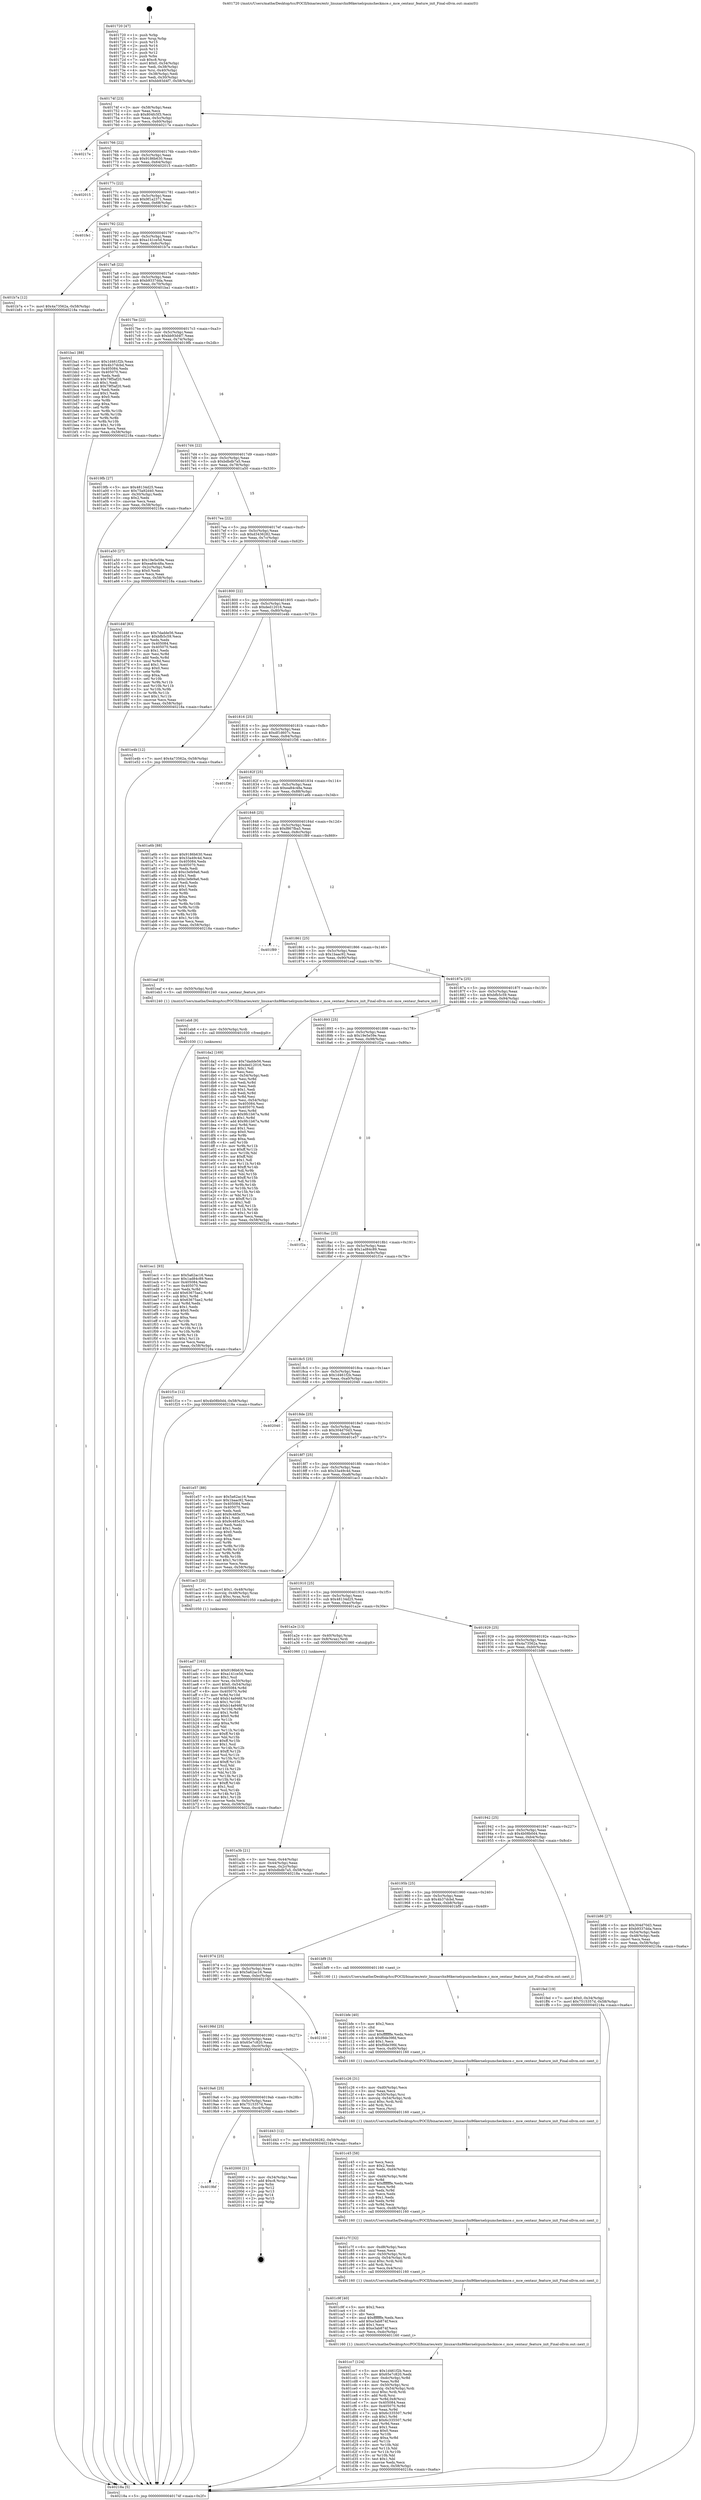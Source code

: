 digraph "0x401720" {
  label = "0x401720 (/mnt/c/Users/mathe/Desktop/tcc/POCII/binaries/extr_linuxarchx86kernelcpumcheckmce.c_mce_centaur_feature_init_Final-ollvm.out::main(0))"
  labelloc = "t"
  node[shape=record]

  Entry [label="",width=0.3,height=0.3,shape=circle,fillcolor=black,style=filled]
  "0x40174f" [label="{
     0x40174f [23]\l
     | [instrs]\l
     &nbsp;&nbsp;0x40174f \<+3\>: mov -0x58(%rbp),%eax\l
     &nbsp;&nbsp;0x401752 \<+2\>: mov %eax,%ecx\l
     &nbsp;&nbsp;0x401754 \<+6\>: sub $0x804fc5f3,%ecx\l
     &nbsp;&nbsp;0x40175a \<+3\>: mov %eax,-0x5c(%rbp)\l
     &nbsp;&nbsp;0x40175d \<+3\>: mov %ecx,-0x60(%rbp)\l
     &nbsp;&nbsp;0x401760 \<+6\>: je 000000000040217e \<main+0xa5e\>\l
  }"]
  "0x40217e" [label="{
     0x40217e\l
  }", style=dashed]
  "0x401766" [label="{
     0x401766 [22]\l
     | [instrs]\l
     &nbsp;&nbsp;0x401766 \<+5\>: jmp 000000000040176b \<main+0x4b\>\l
     &nbsp;&nbsp;0x40176b \<+3\>: mov -0x5c(%rbp),%eax\l
     &nbsp;&nbsp;0x40176e \<+5\>: sub $0x9186b630,%eax\l
     &nbsp;&nbsp;0x401773 \<+3\>: mov %eax,-0x64(%rbp)\l
     &nbsp;&nbsp;0x401776 \<+6\>: je 0000000000402015 \<main+0x8f5\>\l
  }"]
  Exit [label="",width=0.3,height=0.3,shape=circle,fillcolor=black,style=filled,peripheries=2]
  "0x402015" [label="{
     0x402015\l
  }", style=dashed]
  "0x40177c" [label="{
     0x40177c [22]\l
     | [instrs]\l
     &nbsp;&nbsp;0x40177c \<+5\>: jmp 0000000000401781 \<main+0x61\>\l
     &nbsp;&nbsp;0x401781 \<+3\>: mov -0x5c(%rbp),%eax\l
     &nbsp;&nbsp;0x401784 \<+5\>: sub $0x9f1a2371,%eax\l
     &nbsp;&nbsp;0x401789 \<+3\>: mov %eax,-0x68(%rbp)\l
     &nbsp;&nbsp;0x40178c \<+6\>: je 0000000000401fe1 \<main+0x8c1\>\l
  }"]
  "0x4019bf" [label="{
     0x4019bf\l
  }", style=dashed]
  "0x401fe1" [label="{
     0x401fe1\l
  }", style=dashed]
  "0x401792" [label="{
     0x401792 [22]\l
     | [instrs]\l
     &nbsp;&nbsp;0x401792 \<+5\>: jmp 0000000000401797 \<main+0x77\>\l
     &nbsp;&nbsp;0x401797 \<+3\>: mov -0x5c(%rbp),%eax\l
     &nbsp;&nbsp;0x40179a \<+5\>: sub $0xa141ce5d,%eax\l
     &nbsp;&nbsp;0x40179f \<+3\>: mov %eax,-0x6c(%rbp)\l
     &nbsp;&nbsp;0x4017a2 \<+6\>: je 0000000000401b7a \<main+0x45a\>\l
  }"]
  "0x402000" [label="{
     0x402000 [21]\l
     | [instrs]\l
     &nbsp;&nbsp;0x402000 \<+3\>: mov -0x34(%rbp),%eax\l
     &nbsp;&nbsp;0x402003 \<+7\>: add $0xc8,%rsp\l
     &nbsp;&nbsp;0x40200a \<+1\>: pop %rbx\l
     &nbsp;&nbsp;0x40200b \<+2\>: pop %r12\l
     &nbsp;&nbsp;0x40200d \<+2\>: pop %r13\l
     &nbsp;&nbsp;0x40200f \<+2\>: pop %r14\l
     &nbsp;&nbsp;0x402011 \<+2\>: pop %r15\l
     &nbsp;&nbsp;0x402013 \<+1\>: pop %rbp\l
     &nbsp;&nbsp;0x402014 \<+1\>: ret\l
  }"]
  "0x401b7a" [label="{
     0x401b7a [12]\l
     | [instrs]\l
     &nbsp;&nbsp;0x401b7a \<+7\>: movl $0x4a73562a,-0x58(%rbp)\l
     &nbsp;&nbsp;0x401b81 \<+5\>: jmp 000000000040218a \<main+0xa6a\>\l
  }"]
  "0x4017a8" [label="{
     0x4017a8 [22]\l
     | [instrs]\l
     &nbsp;&nbsp;0x4017a8 \<+5\>: jmp 00000000004017ad \<main+0x8d\>\l
     &nbsp;&nbsp;0x4017ad \<+3\>: mov -0x5c(%rbp),%eax\l
     &nbsp;&nbsp;0x4017b0 \<+5\>: sub $0xb9337dda,%eax\l
     &nbsp;&nbsp;0x4017b5 \<+3\>: mov %eax,-0x70(%rbp)\l
     &nbsp;&nbsp;0x4017b8 \<+6\>: je 0000000000401ba1 \<main+0x481\>\l
  }"]
  "0x401ec1" [label="{
     0x401ec1 [93]\l
     | [instrs]\l
     &nbsp;&nbsp;0x401ec1 \<+5\>: mov $0x5a62ac16,%eax\l
     &nbsp;&nbsp;0x401ec6 \<+5\>: mov $0x1ad84c89,%ecx\l
     &nbsp;&nbsp;0x401ecb \<+7\>: mov 0x405084,%edx\l
     &nbsp;&nbsp;0x401ed2 \<+7\>: mov 0x405070,%esi\l
     &nbsp;&nbsp;0x401ed9 \<+3\>: mov %edx,%r8d\l
     &nbsp;&nbsp;0x401edc \<+7\>: add $0x63675ae2,%r8d\l
     &nbsp;&nbsp;0x401ee3 \<+4\>: sub $0x1,%r8d\l
     &nbsp;&nbsp;0x401ee7 \<+7\>: sub $0x63675ae2,%r8d\l
     &nbsp;&nbsp;0x401eee \<+4\>: imul %r8d,%edx\l
     &nbsp;&nbsp;0x401ef2 \<+3\>: and $0x1,%edx\l
     &nbsp;&nbsp;0x401ef5 \<+3\>: cmp $0x0,%edx\l
     &nbsp;&nbsp;0x401ef8 \<+4\>: sete %r9b\l
     &nbsp;&nbsp;0x401efc \<+3\>: cmp $0xa,%esi\l
     &nbsp;&nbsp;0x401eff \<+4\>: setl %r10b\l
     &nbsp;&nbsp;0x401f03 \<+3\>: mov %r9b,%r11b\l
     &nbsp;&nbsp;0x401f06 \<+3\>: and %r10b,%r11b\l
     &nbsp;&nbsp;0x401f09 \<+3\>: xor %r10b,%r9b\l
     &nbsp;&nbsp;0x401f0c \<+3\>: or %r9b,%r11b\l
     &nbsp;&nbsp;0x401f0f \<+4\>: test $0x1,%r11b\l
     &nbsp;&nbsp;0x401f13 \<+3\>: cmovne %ecx,%eax\l
     &nbsp;&nbsp;0x401f16 \<+3\>: mov %eax,-0x58(%rbp)\l
     &nbsp;&nbsp;0x401f19 \<+5\>: jmp 000000000040218a \<main+0xa6a\>\l
  }"]
  "0x401ba1" [label="{
     0x401ba1 [88]\l
     | [instrs]\l
     &nbsp;&nbsp;0x401ba1 \<+5\>: mov $0x1d461f2b,%eax\l
     &nbsp;&nbsp;0x401ba6 \<+5\>: mov $0x4b37dcbd,%ecx\l
     &nbsp;&nbsp;0x401bab \<+7\>: mov 0x405084,%edx\l
     &nbsp;&nbsp;0x401bb2 \<+7\>: mov 0x405070,%esi\l
     &nbsp;&nbsp;0x401bb9 \<+2\>: mov %edx,%edi\l
     &nbsp;&nbsp;0x401bbb \<+6\>: sub $0x79f5af20,%edi\l
     &nbsp;&nbsp;0x401bc1 \<+3\>: sub $0x1,%edi\l
     &nbsp;&nbsp;0x401bc4 \<+6\>: add $0x79f5af20,%edi\l
     &nbsp;&nbsp;0x401bca \<+3\>: imul %edi,%edx\l
     &nbsp;&nbsp;0x401bcd \<+3\>: and $0x1,%edx\l
     &nbsp;&nbsp;0x401bd0 \<+3\>: cmp $0x0,%edx\l
     &nbsp;&nbsp;0x401bd3 \<+4\>: sete %r8b\l
     &nbsp;&nbsp;0x401bd7 \<+3\>: cmp $0xa,%esi\l
     &nbsp;&nbsp;0x401bda \<+4\>: setl %r9b\l
     &nbsp;&nbsp;0x401bde \<+3\>: mov %r8b,%r10b\l
     &nbsp;&nbsp;0x401be1 \<+3\>: and %r9b,%r10b\l
     &nbsp;&nbsp;0x401be4 \<+3\>: xor %r9b,%r8b\l
     &nbsp;&nbsp;0x401be7 \<+3\>: or %r8b,%r10b\l
     &nbsp;&nbsp;0x401bea \<+4\>: test $0x1,%r10b\l
     &nbsp;&nbsp;0x401bee \<+3\>: cmovne %ecx,%eax\l
     &nbsp;&nbsp;0x401bf1 \<+3\>: mov %eax,-0x58(%rbp)\l
     &nbsp;&nbsp;0x401bf4 \<+5\>: jmp 000000000040218a \<main+0xa6a\>\l
  }"]
  "0x4017be" [label="{
     0x4017be [22]\l
     | [instrs]\l
     &nbsp;&nbsp;0x4017be \<+5\>: jmp 00000000004017c3 \<main+0xa3\>\l
     &nbsp;&nbsp;0x4017c3 \<+3\>: mov -0x5c(%rbp),%eax\l
     &nbsp;&nbsp;0x4017c6 \<+5\>: sub $0xbb93d4f7,%eax\l
     &nbsp;&nbsp;0x4017cb \<+3\>: mov %eax,-0x74(%rbp)\l
     &nbsp;&nbsp;0x4017ce \<+6\>: je 00000000004019fb \<main+0x2db\>\l
  }"]
  "0x401eb8" [label="{
     0x401eb8 [9]\l
     | [instrs]\l
     &nbsp;&nbsp;0x401eb8 \<+4\>: mov -0x50(%rbp),%rdi\l
     &nbsp;&nbsp;0x401ebc \<+5\>: call 0000000000401030 \<free@plt\>\l
     | [calls]\l
     &nbsp;&nbsp;0x401030 \{1\} (unknown)\l
  }"]
  "0x4019fb" [label="{
     0x4019fb [27]\l
     | [instrs]\l
     &nbsp;&nbsp;0x4019fb \<+5\>: mov $0x48134d25,%eax\l
     &nbsp;&nbsp;0x401a00 \<+5\>: mov $0x75a92d40,%ecx\l
     &nbsp;&nbsp;0x401a05 \<+3\>: mov -0x30(%rbp),%edx\l
     &nbsp;&nbsp;0x401a08 \<+3\>: cmp $0x2,%edx\l
     &nbsp;&nbsp;0x401a0b \<+3\>: cmovne %ecx,%eax\l
     &nbsp;&nbsp;0x401a0e \<+3\>: mov %eax,-0x58(%rbp)\l
     &nbsp;&nbsp;0x401a11 \<+5\>: jmp 000000000040218a \<main+0xa6a\>\l
  }"]
  "0x4017d4" [label="{
     0x4017d4 [22]\l
     | [instrs]\l
     &nbsp;&nbsp;0x4017d4 \<+5\>: jmp 00000000004017d9 \<main+0xb9\>\l
     &nbsp;&nbsp;0x4017d9 \<+3\>: mov -0x5c(%rbp),%eax\l
     &nbsp;&nbsp;0x4017dc \<+5\>: sub $0xbdbdb7a5,%eax\l
     &nbsp;&nbsp;0x4017e1 \<+3\>: mov %eax,-0x78(%rbp)\l
     &nbsp;&nbsp;0x4017e4 \<+6\>: je 0000000000401a50 \<main+0x330\>\l
  }"]
  "0x40218a" [label="{
     0x40218a [5]\l
     | [instrs]\l
     &nbsp;&nbsp;0x40218a \<+5\>: jmp 000000000040174f \<main+0x2f\>\l
  }"]
  "0x401720" [label="{
     0x401720 [47]\l
     | [instrs]\l
     &nbsp;&nbsp;0x401720 \<+1\>: push %rbp\l
     &nbsp;&nbsp;0x401721 \<+3\>: mov %rsp,%rbp\l
     &nbsp;&nbsp;0x401724 \<+2\>: push %r15\l
     &nbsp;&nbsp;0x401726 \<+2\>: push %r14\l
     &nbsp;&nbsp;0x401728 \<+2\>: push %r13\l
     &nbsp;&nbsp;0x40172a \<+2\>: push %r12\l
     &nbsp;&nbsp;0x40172c \<+1\>: push %rbx\l
     &nbsp;&nbsp;0x40172d \<+7\>: sub $0xc8,%rsp\l
     &nbsp;&nbsp;0x401734 \<+7\>: movl $0x0,-0x34(%rbp)\l
     &nbsp;&nbsp;0x40173b \<+3\>: mov %edi,-0x38(%rbp)\l
     &nbsp;&nbsp;0x40173e \<+4\>: mov %rsi,-0x40(%rbp)\l
     &nbsp;&nbsp;0x401742 \<+3\>: mov -0x38(%rbp),%edi\l
     &nbsp;&nbsp;0x401745 \<+3\>: mov %edi,-0x30(%rbp)\l
     &nbsp;&nbsp;0x401748 \<+7\>: movl $0xbb93d4f7,-0x58(%rbp)\l
  }"]
  "0x4019a6" [label="{
     0x4019a6 [25]\l
     | [instrs]\l
     &nbsp;&nbsp;0x4019a6 \<+5\>: jmp 00000000004019ab \<main+0x28b\>\l
     &nbsp;&nbsp;0x4019ab \<+3\>: mov -0x5c(%rbp),%eax\l
     &nbsp;&nbsp;0x4019ae \<+5\>: sub $0x7515357d,%eax\l
     &nbsp;&nbsp;0x4019b3 \<+6\>: mov %eax,-0xc4(%rbp)\l
     &nbsp;&nbsp;0x4019b9 \<+6\>: je 0000000000402000 \<main+0x8e0\>\l
  }"]
  "0x401a50" [label="{
     0x401a50 [27]\l
     | [instrs]\l
     &nbsp;&nbsp;0x401a50 \<+5\>: mov $0x19e5e59e,%eax\l
     &nbsp;&nbsp;0x401a55 \<+5\>: mov $0xea84c48a,%ecx\l
     &nbsp;&nbsp;0x401a5a \<+3\>: mov -0x2c(%rbp),%edx\l
     &nbsp;&nbsp;0x401a5d \<+3\>: cmp $0x0,%edx\l
     &nbsp;&nbsp;0x401a60 \<+3\>: cmove %ecx,%eax\l
     &nbsp;&nbsp;0x401a63 \<+3\>: mov %eax,-0x58(%rbp)\l
     &nbsp;&nbsp;0x401a66 \<+5\>: jmp 000000000040218a \<main+0xa6a\>\l
  }"]
  "0x4017ea" [label="{
     0x4017ea [22]\l
     | [instrs]\l
     &nbsp;&nbsp;0x4017ea \<+5\>: jmp 00000000004017ef \<main+0xcf\>\l
     &nbsp;&nbsp;0x4017ef \<+3\>: mov -0x5c(%rbp),%eax\l
     &nbsp;&nbsp;0x4017f2 \<+5\>: sub $0xd3436282,%eax\l
     &nbsp;&nbsp;0x4017f7 \<+3\>: mov %eax,-0x7c(%rbp)\l
     &nbsp;&nbsp;0x4017fa \<+6\>: je 0000000000401d4f \<main+0x62f\>\l
  }"]
  "0x401d43" [label="{
     0x401d43 [12]\l
     | [instrs]\l
     &nbsp;&nbsp;0x401d43 \<+7\>: movl $0xd3436282,-0x58(%rbp)\l
     &nbsp;&nbsp;0x401d4a \<+5\>: jmp 000000000040218a \<main+0xa6a\>\l
  }"]
  "0x401d4f" [label="{
     0x401d4f [83]\l
     | [instrs]\l
     &nbsp;&nbsp;0x401d4f \<+5\>: mov $0x7dadde56,%eax\l
     &nbsp;&nbsp;0x401d54 \<+5\>: mov $0xbfb5c59,%ecx\l
     &nbsp;&nbsp;0x401d59 \<+2\>: xor %edx,%edx\l
     &nbsp;&nbsp;0x401d5b \<+7\>: mov 0x405084,%esi\l
     &nbsp;&nbsp;0x401d62 \<+7\>: mov 0x405070,%edi\l
     &nbsp;&nbsp;0x401d69 \<+3\>: sub $0x1,%edx\l
     &nbsp;&nbsp;0x401d6c \<+3\>: mov %esi,%r8d\l
     &nbsp;&nbsp;0x401d6f \<+3\>: add %edx,%r8d\l
     &nbsp;&nbsp;0x401d72 \<+4\>: imul %r8d,%esi\l
     &nbsp;&nbsp;0x401d76 \<+3\>: and $0x1,%esi\l
     &nbsp;&nbsp;0x401d79 \<+3\>: cmp $0x0,%esi\l
     &nbsp;&nbsp;0x401d7c \<+4\>: sete %r9b\l
     &nbsp;&nbsp;0x401d80 \<+3\>: cmp $0xa,%edi\l
     &nbsp;&nbsp;0x401d83 \<+4\>: setl %r10b\l
     &nbsp;&nbsp;0x401d87 \<+3\>: mov %r9b,%r11b\l
     &nbsp;&nbsp;0x401d8a \<+3\>: and %r10b,%r11b\l
     &nbsp;&nbsp;0x401d8d \<+3\>: xor %r10b,%r9b\l
     &nbsp;&nbsp;0x401d90 \<+3\>: or %r9b,%r11b\l
     &nbsp;&nbsp;0x401d93 \<+4\>: test $0x1,%r11b\l
     &nbsp;&nbsp;0x401d97 \<+3\>: cmovne %ecx,%eax\l
     &nbsp;&nbsp;0x401d9a \<+3\>: mov %eax,-0x58(%rbp)\l
     &nbsp;&nbsp;0x401d9d \<+5\>: jmp 000000000040218a \<main+0xa6a\>\l
  }"]
  "0x401800" [label="{
     0x401800 [22]\l
     | [instrs]\l
     &nbsp;&nbsp;0x401800 \<+5\>: jmp 0000000000401805 \<main+0xe5\>\l
     &nbsp;&nbsp;0x401805 \<+3\>: mov -0x5c(%rbp),%eax\l
     &nbsp;&nbsp;0x401808 \<+5\>: sub $0xded12016,%eax\l
     &nbsp;&nbsp;0x40180d \<+3\>: mov %eax,-0x80(%rbp)\l
     &nbsp;&nbsp;0x401810 \<+6\>: je 0000000000401e4b \<main+0x72b\>\l
  }"]
  "0x40198d" [label="{
     0x40198d [25]\l
     | [instrs]\l
     &nbsp;&nbsp;0x40198d \<+5\>: jmp 0000000000401992 \<main+0x272\>\l
     &nbsp;&nbsp;0x401992 \<+3\>: mov -0x5c(%rbp),%eax\l
     &nbsp;&nbsp;0x401995 \<+5\>: sub $0x65e7c820,%eax\l
     &nbsp;&nbsp;0x40199a \<+6\>: mov %eax,-0xc0(%rbp)\l
     &nbsp;&nbsp;0x4019a0 \<+6\>: je 0000000000401d43 \<main+0x623\>\l
  }"]
  "0x401e4b" [label="{
     0x401e4b [12]\l
     | [instrs]\l
     &nbsp;&nbsp;0x401e4b \<+7\>: movl $0x4a73562a,-0x58(%rbp)\l
     &nbsp;&nbsp;0x401e52 \<+5\>: jmp 000000000040218a \<main+0xa6a\>\l
  }"]
  "0x401816" [label="{
     0x401816 [25]\l
     | [instrs]\l
     &nbsp;&nbsp;0x401816 \<+5\>: jmp 000000000040181b \<main+0xfb\>\l
     &nbsp;&nbsp;0x40181b \<+3\>: mov -0x5c(%rbp),%eax\l
     &nbsp;&nbsp;0x40181e \<+5\>: sub $0xdf1d607c,%eax\l
     &nbsp;&nbsp;0x401823 \<+6\>: mov %eax,-0x84(%rbp)\l
     &nbsp;&nbsp;0x401829 \<+6\>: je 0000000000401f36 \<main+0x816\>\l
  }"]
  "0x402160" [label="{
     0x402160\l
  }", style=dashed]
  "0x401f36" [label="{
     0x401f36\l
  }", style=dashed]
  "0x40182f" [label="{
     0x40182f [25]\l
     | [instrs]\l
     &nbsp;&nbsp;0x40182f \<+5\>: jmp 0000000000401834 \<main+0x114\>\l
     &nbsp;&nbsp;0x401834 \<+3\>: mov -0x5c(%rbp),%eax\l
     &nbsp;&nbsp;0x401837 \<+5\>: sub $0xea84c48a,%eax\l
     &nbsp;&nbsp;0x40183c \<+6\>: mov %eax,-0x88(%rbp)\l
     &nbsp;&nbsp;0x401842 \<+6\>: je 0000000000401a6b \<main+0x34b\>\l
  }"]
  "0x401cc7" [label="{
     0x401cc7 [124]\l
     | [instrs]\l
     &nbsp;&nbsp;0x401cc7 \<+5\>: mov $0x1d461f2b,%ecx\l
     &nbsp;&nbsp;0x401ccc \<+5\>: mov $0x65e7c820,%edx\l
     &nbsp;&nbsp;0x401cd1 \<+7\>: mov -0xdc(%rbp),%r8d\l
     &nbsp;&nbsp;0x401cd8 \<+4\>: imul %eax,%r8d\l
     &nbsp;&nbsp;0x401cdc \<+4\>: mov -0x50(%rbp),%rsi\l
     &nbsp;&nbsp;0x401ce0 \<+4\>: movslq -0x54(%rbp),%rdi\l
     &nbsp;&nbsp;0x401ce4 \<+4\>: imul $0xc,%rdi,%rdi\l
     &nbsp;&nbsp;0x401ce8 \<+3\>: add %rdi,%rsi\l
     &nbsp;&nbsp;0x401ceb \<+4\>: mov %r8d,0x8(%rsi)\l
     &nbsp;&nbsp;0x401cef \<+7\>: mov 0x405084,%eax\l
     &nbsp;&nbsp;0x401cf6 \<+8\>: mov 0x405070,%r8d\l
     &nbsp;&nbsp;0x401cfe \<+3\>: mov %eax,%r9d\l
     &nbsp;&nbsp;0x401d01 \<+7\>: sub $0x6c335507,%r9d\l
     &nbsp;&nbsp;0x401d08 \<+4\>: sub $0x1,%r9d\l
     &nbsp;&nbsp;0x401d0c \<+7\>: add $0x6c335507,%r9d\l
     &nbsp;&nbsp;0x401d13 \<+4\>: imul %r9d,%eax\l
     &nbsp;&nbsp;0x401d17 \<+3\>: and $0x1,%eax\l
     &nbsp;&nbsp;0x401d1a \<+3\>: cmp $0x0,%eax\l
     &nbsp;&nbsp;0x401d1d \<+4\>: sete %r10b\l
     &nbsp;&nbsp;0x401d21 \<+4\>: cmp $0xa,%r8d\l
     &nbsp;&nbsp;0x401d25 \<+4\>: setl %r11b\l
     &nbsp;&nbsp;0x401d29 \<+3\>: mov %r10b,%bl\l
     &nbsp;&nbsp;0x401d2c \<+3\>: and %r11b,%bl\l
     &nbsp;&nbsp;0x401d2f \<+3\>: xor %r11b,%r10b\l
     &nbsp;&nbsp;0x401d32 \<+3\>: or %r10b,%bl\l
     &nbsp;&nbsp;0x401d35 \<+3\>: test $0x1,%bl\l
     &nbsp;&nbsp;0x401d38 \<+3\>: cmovne %edx,%ecx\l
     &nbsp;&nbsp;0x401d3b \<+3\>: mov %ecx,-0x58(%rbp)\l
     &nbsp;&nbsp;0x401d3e \<+5\>: jmp 000000000040218a \<main+0xa6a\>\l
  }"]
  "0x401a6b" [label="{
     0x401a6b [88]\l
     | [instrs]\l
     &nbsp;&nbsp;0x401a6b \<+5\>: mov $0x9186b630,%eax\l
     &nbsp;&nbsp;0x401a70 \<+5\>: mov $0x33a49c4d,%ecx\l
     &nbsp;&nbsp;0x401a75 \<+7\>: mov 0x405084,%edx\l
     &nbsp;&nbsp;0x401a7c \<+7\>: mov 0x405070,%esi\l
     &nbsp;&nbsp;0x401a83 \<+2\>: mov %edx,%edi\l
     &nbsp;&nbsp;0x401a85 \<+6\>: add $0xc3efe9a6,%edi\l
     &nbsp;&nbsp;0x401a8b \<+3\>: sub $0x1,%edi\l
     &nbsp;&nbsp;0x401a8e \<+6\>: sub $0xc3efe9a6,%edi\l
     &nbsp;&nbsp;0x401a94 \<+3\>: imul %edi,%edx\l
     &nbsp;&nbsp;0x401a97 \<+3\>: and $0x1,%edx\l
     &nbsp;&nbsp;0x401a9a \<+3\>: cmp $0x0,%edx\l
     &nbsp;&nbsp;0x401a9d \<+4\>: sete %r8b\l
     &nbsp;&nbsp;0x401aa1 \<+3\>: cmp $0xa,%esi\l
     &nbsp;&nbsp;0x401aa4 \<+4\>: setl %r9b\l
     &nbsp;&nbsp;0x401aa8 \<+3\>: mov %r8b,%r10b\l
     &nbsp;&nbsp;0x401aab \<+3\>: and %r9b,%r10b\l
     &nbsp;&nbsp;0x401aae \<+3\>: xor %r9b,%r8b\l
     &nbsp;&nbsp;0x401ab1 \<+3\>: or %r8b,%r10b\l
     &nbsp;&nbsp;0x401ab4 \<+4\>: test $0x1,%r10b\l
     &nbsp;&nbsp;0x401ab8 \<+3\>: cmovne %ecx,%eax\l
     &nbsp;&nbsp;0x401abb \<+3\>: mov %eax,-0x58(%rbp)\l
     &nbsp;&nbsp;0x401abe \<+5\>: jmp 000000000040218a \<main+0xa6a\>\l
  }"]
  "0x401848" [label="{
     0x401848 [25]\l
     | [instrs]\l
     &nbsp;&nbsp;0x401848 \<+5\>: jmp 000000000040184d \<main+0x12d\>\l
     &nbsp;&nbsp;0x40184d \<+3\>: mov -0x5c(%rbp),%eax\l
     &nbsp;&nbsp;0x401850 \<+5\>: sub $0xf867fba5,%eax\l
     &nbsp;&nbsp;0x401855 \<+6\>: mov %eax,-0x8c(%rbp)\l
     &nbsp;&nbsp;0x40185b \<+6\>: je 0000000000401f89 \<main+0x869\>\l
  }"]
  "0x401c9f" [label="{
     0x401c9f [40]\l
     | [instrs]\l
     &nbsp;&nbsp;0x401c9f \<+5\>: mov $0x2,%ecx\l
     &nbsp;&nbsp;0x401ca4 \<+1\>: cltd\l
     &nbsp;&nbsp;0x401ca5 \<+2\>: idiv %ecx\l
     &nbsp;&nbsp;0x401ca7 \<+6\>: imul $0xfffffffe,%edx,%ecx\l
     &nbsp;&nbsp;0x401cad \<+6\>: add $0xe3ab874f,%ecx\l
     &nbsp;&nbsp;0x401cb3 \<+3\>: add $0x1,%ecx\l
     &nbsp;&nbsp;0x401cb6 \<+6\>: sub $0xe3ab874f,%ecx\l
     &nbsp;&nbsp;0x401cbc \<+6\>: mov %ecx,-0xdc(%rbp)\l
     &nbsp;&nbsp;0x401cc2 \<+5\>: call 0000000000401160 \<next_i\>\l
     | [calls]\l
     &nbsp;&nbsp;0x401160 \{1\} (/mnt/c/Users/mathe/Desktop/tcc/POCII/binaries/extr_linuxarchx86kernelcpumcheckmce.c_mce_centaur_feature_init_Final-ollvm.out::next_i)\l
  }"]
  "0x401f89" [label="{
     0x401f89\l
  }", style=dashed]
  "0x401861" [label="{
     0x401861 [25]\l
     | [instrs]\l
     &nbsp;&nbsp;0x401861 \<+5\>: jmp 0000000000401866 \<main+0x146\>\l
     &nbsp;&nbsp;0x401866 \<+3\>: mov -0x5c(%rbp),%eax\l
     &nbsp;&nbsp;0x401869 \<+5\>: sub $0x1baac92,%eax\l
     &nbsp;&nbsp;0x40186e \<+6\>: mov %eax,-0x90(%rbp)\l
     &nbsp;&nbsp;0x401874 \<+6\>: je 0000000000401eaf \<main+0x78f\>\l
  }"]
  "0x401c7f" [label="{
     0x401c7f [32]\l
     | [instrs]\l
     &nbsp;&nbsp;0x401c7f \<+6\>: mov -0xd8(%rbp),%ecx\l
     &nbsp;&nbsp;0x401c85 \<+3\>: imul %eax,%ecx\l
     &nbsp;&nbsp;0x401c88 \<+4\>: mov -0x50(%rbp),%rsi\l
     &nbsp;&nbsp;0x401c8c \<+4\>: movslq -0x54(%rbp),%rdi\l
     &nbsp;&nbsp;0x401c90 \<+4\>: imul $0xc,%rdi,%rdi\l
     &nbsp;&nbsp;0x401c94 \<+3\>: add %rdi,%rsi\l
     &nbsp;&nbsp;0x401c97 \<+3\>: mov %ecx,0x4(%rsi)\l
     &nbsp;&nbsp;0x401c9a \<+5\>: call 0000000000401160 \<next_i\>\l
     | [calls]\l
     &nbsp;&nbsp;0x401160 \{1\} (/mnt/c/Users/mathe/Desktop/tcc/POCII/binaries/extr_linuxarchx86kernelcpumcheckmce.c_mce_centaur_feature_init_Final-ollvm.out::next_i)\l
  }"]
  "0x401eaf" [label="{
     0x401eaf [9]\l
     | [instrs]\l
     &nbsp;&nbsp;0x401eaf \<+4\>: mov -0x50(%rbp),%rdi\l
     &nbsp;&nbsp;0x401eb3 \<+5\>: call 0000000000401240 \<mce_centaur_feature_init\>\l
     | [calls]\l
     &nbsp;&nbsp;0x401240 \{1\} (/mnt/c/Users/mathe/Desktop/tcc/POCII/binaries/extr_linuxarchx86kernelcpumcheckmce.c_mce_centaur_feature_init_Final-ollvm.out::mce_centaur_feature_init)\l
  }"]
  "0x40187a" [label="{
     0x40187a [25]\l
     | [instrs]\l
     &nbsp;&nbsp;0x40187a \<+5\>: jmp 000000000040187f \<main+0x15f\>\l
     &nbsp;&nbsp;0x40187f \<+3\>: mov -0x5c(%rbp),%eax\l
     &nbsp;&nbsp;0x401882 \<+5\>: sub $0xbfb5c59,%eax\l
     &nbsp;&nbsp;0x401887 \<+6\>: mov %eax,-0x94(%rbp)\l
     &nbsp;&nbsp;0x40188d \<+6\>: je 0000000000401da2 \<main+0x682\>\l
  }"]
  "0x401c45" [label="{
     0x401c45 [58]\l
     | [instrs]\l
     &nbsp;&nbsp;0x401c45 \<+2\>: xor %ecx,%ecx\l
     &nbsp;&nbsp;0x401c47 \<+5\>: mov $0x2,%edx\l
     &nbsp;&nbsp;0x401c4c \<+6\>: mov %edx,-0xd4(%rbp)\l
     &nbsp;&nbsp;0x401c52 \<+1\>: cltd\l
     &nbsp;&nbsp;0x401c53 \<+7\>: mov -0xd4(%rbp),%r8d\l
     &nbsp;&nbsp;0x401c5a \<+3\>: idiv %r8d\l
     &nbsp;&nbsp;0x401c5d \<+6\>: imul $0xfffffffe,%edx,%edx\l
     &nbsp;&nbsp;0x401c63 \<+3\>: mov %ecx,%r9d\l
     &nbsp;&nbsp;0x401c66 \<+3\>: sub %edx,%r9d\l
     &nbsp;&nbsp;0x401c69 \<+2\>: mov %ecx,%edx\l
     &nbsp;&nbsp;0x401c6b \<+3\>: sub $0x1,%edx\l
     &nbsp;&nbsp;0x401c6e \<+3\>: add %edx,%r9d\l
     &nbsp;&nbsp;0x401c71 \<+3\>: sub %r9d,%ecx\l
     &nbsp;&nbsp;0x401c74 \<+6\>: mov %ecx,-0xd8(%rbp)\l
     &nbsp;&nbsp;0x401c7a \<+5\>: call 0000000000401160 \<next_i\>\l
     | [calls]\l
     &nbsp;&nbsp;0x401160 \{1\} (/mnt/c/Users/mathe/Desktop/tcc/POCII/binaries/extr_linuxarchx86kernelcpumcheckmce.c_mce_centaur_feature_init_Final-ollvm.out::next_i)\l
  }"]
  "0x401da2" [label="{
     0x401da2 [169]\l
     | [instrs]\l
     &nbsp;&nbsp;0x401da2 \<+5\>: mov $0x7dadde56,%eax\l
     &nbsp;&nbsp;0x401da7 \<+5\>: mov $0xded12016,%ecx\l
     &nbsp;&nbsp;0x401dac \<+2\>: mov $0x1,%dl\l
     &nbsp;&nbsp;0x401dae \<+2\>: xor %esi,%esi\l
     &nbsp;&nbsp;0x401db0 \<+3\>: mov -0x54(%rbp),%edi\l
     &nbsp;&nbsp;0x401db3 \<+3\>: mov %esi,%r8d\l
     &nbsp;&nbsp;0x401db6 \<+3\>: sub %edi,%r8d\l
     &nbsp;&nbsp;0x401db9 \<+2\>: mov %esi,%edi\l
     &nbsp;&nbsp;0x401dbb \<+3\>: sub $0x1,%edi\l
     &nbsp;&nbsp;0x401dbe \<+3\>: add %edi,%r8d\l
     &nbsp;&nbsp;0x401dc1 \<+3\>: sub %r8d,%esi\l
     &nbsp;&nbsp;0x401dc4 \<+3\>: mov %esi,-0x54(%rbp)\l
     &nbsp;&nbsp;0x401dc7 \<+7\>: mov 0x405084,%esi\l
     &nbsp;&nbsp;0x401dce \<+7\>: mov 0x405070,%edi\l
     &nbsp;&nbsp;0x401dd5 \<+3\>: mov %esi,%r8d\l
     &nbsp;&nbsp;0x401dd8 \<+7\>: sub $0x9fc1b67a,%r8d\l
     &nbsp;&nbsp;0x401ddf \<+4\>: sub $0x1,%r8d\l
     &nbsp;&nbsp;0x401de3 \<+7\>: add $0x9fc1b67a,%r8d\l
     &nbsp;&nbsp;0x401dea \<+4\>: imul %r8d,%esi\l
     &nbsp;&nbsp;0x401dee \<+3\>: and $0x1,%esi\l
     &nbsp;&nbsp;0x401df1 \<+3\>: cmp $0x0,%esi\l
     &nbsp;&nbsp;0x401df4 \<+4\>: sete %r9b\l
     &nbsp;&nbsp;0x401df8 \<+3\>: cmp $0xa,%edi\l
     &nbsp;&nbsp;0x401dfb \<+4\>: setl %r10b\l
     &nbsp;&nbsp;0x401dff \<+3\>: mov %r9b,%r11b\l
     &nbsp;&nbsp;0x401e02 \<+4\>: xor $0xff,%r11b\l
     &nbsp;&nbsp;0x401e06 \<+3\>: mov %r10b,%bl\l
     &nbsp;&nbsp;0x401e09 \<+3\>: xor $0xff,%bl\l
     &nbsp;&nbsp;0x401e0c \<+3\>: xor $0x1,%dl\l
     &nbsp;&nbsp;0x401e0f \<+3\>: mov %r11b,%r14b\l
     &nbsp;&nbsp;0x401e12 \<+4\>: and $0xff,%r14b\l
     &nbsp;&nbsp;0x401e16 \<+3\>: and %dl,%r9b\l
     &nbsp;&nbsp;0x401e19 \<+3\>: mov %bl,%r15b\l
     &nbsp;&nbsp;0x401e1c \<+4\>: and $0xff,%r15b\l
     &nbsp;&nbsp;0x401e20 \<+3\>: and %dl,%r10b\l
     &nbsp;&nbsp;0x401e23 \<+3\>: or %r9b,%r14b\l
     &nbsp;&nbsp;0x401e26 \<+3\>: or %r10b,%r15b\l
     &nbsp;&nbsp;0x401e29 \<+3\>: xor %r15b,%r14b\l
     &nbsp;&nbsp;0x401e2c \<+3\>: or %bl,%r11b\l
     &nbsp;&nbsp;0x401e2f \<+4\>: xor $0xff,%r11b\l
     &nbsp;&nbsp;0x401e33 \<+3\>: or $0x1,%dl\l
     &nbsp;&nbsp;0x401e36 \<+3\>: and %dl,%r11b\l
     &nbsp;&nbsp;0x401e39 \<+3\>: or %r11b,%r14b\l
     &nbsp;&nbsp;0x401e3c \<+4\>: test $0x1,%r14b\l
     &nbsp;&nbsp;0x401e40 \<+3\>: cmovne %ecx,%eax\l
     &nbsp;&nbsp;0x401e43 \<+3\>: mov %eax,-0x58(%rbp)\l
     &nbsp;&nbsp;0x401e46 \<+5\>: jmp 000000000040218a \<main+0xa6a\>\l
  }"]
  "0x401893" [label="{
     0x401893 [25]\l
     | [instrs]\l
     &nbsp;&nbsp;0x401893 \<+5\>: jmp 0000000000401898 \<main+0x178\>\l
     &nbsp;&nbsp;0x401898 \<+3\>: mov -0x5c(%rbp),%eax\l
     &nbsp;&nbsp;0x40189b \<+5\>: sub $0x19e5e59e,%eax\l
     &nbsp;&nbsp;0x4018a0 \<+6\>: mov %eax,-0x98(%rbp)\l
     &nbsp;&nbsp;0x4018a6 \<+6\>: je 0000000000401f2a \<main+0x80a\>\l
  }"]
  "0x401c26" [label="{
     0x401c26 [31]\l
     | [instrs]\l
     &nbsp;&nbsp;0x401c26 \<+6\>: mov -0xd0(%rbp),%ecx\l
     &nbsp;&nbsp;0x401c2c \<+3\>: imul %eax,%ecx\l
     &nbsp;&nbsp;0x401c2f \<+4\>: mov -0x50(%rbp),%rsi\l
     &nbsp;&nbsp;0x401c33 \<+4\>: movslq -0x54(%rbp),%rdi\l
     &nbsp;&nbsp;0x401c37 \<+4\>: imul $0xc,%rdi,%rdi\l
     &nbsp;&nbsp;0x401c3b \<+3\>: add %rdi,%rsi\l
     &nbsp;&nbsp;0x401c3e \<+2\>: mov %ecx,(%rsi)\l
     &nbsp;&nbsp;0x401c40 \<+5\>: call 0000000000401160 \<next_i\>\l
     | [calls]\l
     &nbsp;&nbsp;0x401160 \{1\} (/mnt/c/Users/mathe/Desktop/tcc/POCII/binaries/extr_linuxarchx86kernelcpumcheckmce.c_mce_centaur_feature_init_Final-ollvm.out::next_i)\l
  }"]
  "0x401f2a" [label="{
     0x401f2a\l
  }", style=dashed]
  "0x4018ac" [label="{
     0x4018ac [25]\l
     | [instrs]\l
     &nbsp;&nbsp;0x4018ac \<+5\>: jmp 00000000004018b1 \<main+0x191\>\l
     &nbsp;&nbsp;0x4018b1 \<+3\>: mov -0x5c(%rbp),%eax\l
     &nbsp;&nbsp;0x4018b4 \<+5\>: sub $0x1ad84c89,%eax\l
     &nbsp;&nbsp;0x4018b9 \<+6\>: mov %eax,-0x9c(%rbp)\l
     &nbsp;&nbsp;0x4018bf \<+6\>: je 0000000000401f1e \<main+0x7fe\>\l
  }"]
  "0x401bfe" [label="{
     0x401bfe [40]\l
     | [instrs]\l
     &nbsp;&nbsp;0x401bfe \<+5\>: mov $0x2,%ecx\l
     &nbsp;&nbsp;0x401c03 \<+1\>: cltd\l
     &nbsp;&nbsp;0x401c04 \<+2\>: idiv %ecx\l
     &nbsp;&nbsp;0x401c06 \<+6\>: imul $0xfffffffe,%edx,%ecx\l
     &nbsp;&nbsp;0x401c0c \<+6\>: sub $0xf0de39fd,%ecx\l
     &nbsp;&nbsp;0x401c12 \<+3\>: add $0x1,%ecx\l
     &nbsp;&nbsp;0x401c15 \<+6\>: add $0xf0de39fd,%ecx\l
     &nbsp;&nbsp;0x401c1b \<+6\>: mov %ecx,-0xd0(%rbp)\l
     &nbsp;&nbsp;0x401c21 \<+5\>: call 0000000000401160 \<next_i\>\l
     | [calls]\l
     &nbsp;&nbsp;0x401160 \{1\} (/mnt/c/Users/mathe/Desktop/tcc/POCII/binaries/extr_linuxarchx86kernelcpumcheckmce.c_mce_centaur_feature_init_Final-ollvm.out::next_i)\l
  }"]
  "0x401f1e" [label="{
     0x401f1e [12]\l
     | [instrs]\l
     &nbsp;&nbsp;0x401f1e \<+7\>: movl $0x4b08b0d4,-0x58(%rbp)\l
     &nbsp;&nbsp;0x401f25 \<+5\>: jmp 000000000040218a \<main+0xa6a\>\l
  }"]
  "0x4018c5" [label="{
     0x4018c5 [25]\l
     | [instrs]\l
     &nbsp;&nbsp;0x4018c5 \<+5\>: jmp 00000000004018ca \<main+0x1aa\>\l
     &nbsp;&nbsp;0x4018ca \<+3\>: mov -0x5c(%rbp),%eax\l
     &nbsp;&nbsp;0x4018cd \<+5\>: sub $0x1d461f2b,%eax\l
     &nbsp;&nbsp;0x4018d2 \<+6\>: mov %eax,-0xa0(%rbp)\l
     &nbsp;&nbsp;0x4018d8 \<+6\>: je 0000000000402040 \<main+0x920\>\l
  }"]
  "0x401974" [label="{
     0x401974 [25]\l
     | [instrs]\l
     &nbsp;&nbsp;0x401974 \<+5\>: jmp 0000000000401979 \<main+0x259\>\l
     &nbsp;&nbsp;0x401979 \<+3\>: mov -0x5c(%rbp),%eax\l
     &nbsp;&nbsp;0x40197c \<+5\>: sub $0x5a62ac16,%eax\l
     &nbsp;&nbsp;0x401981 \<+6\>: mov %eax,-0xbc(%rbp)\l
     &nbsp;&nbsp;0x401987 \<+6\>: je 0000000000402160 \<main+0xa40\>\l
  }"]
  "0x402040" [label="{
     0x402040\l
  }", style=dashed]
  "0x4018de" [label="{
     0x4018de [25]\l
     | [instrs]\l
     &nbsp;&nbsp;0x4018de \<+5\>: jmp 00000000004018e3 \<main+0x1c3\>\l
     &nbsp;&nbsp;0x4018e3 \<+3\>: mov -0x5c(%rbp),%eax\l
     &nbsp;&nbsp;0x4018e6 \<+5\>: sub $0x304d70d3,%eax\l
     &nbsp;&nbsp;0x4018eb \<+6\>: mov %eax,-0xa4(%rbp)\l
     &nbsp;&nbsp;0x4018f1 \<+6\>: je 0000000000401e57 \<main+0x737\>\l
  }"]
  "0x401bf9" [label="{
     0x401bf9 [5]\l
     | [instrs]\l
     &nbsp;&nbsp;0x401bf9 \<+5\>: call 0000000000401160 \<next_i\>\l
     | [calls]\l
     &nbsp;&nbsp;0x401160 \{1\} (/mnt/c/Users/mathe/Desktop/tcc/POCII/binaries/extr_linuxarchx86kernelcpumcheckmce.c_mce_centaur_feature_init_Final-ollvm.out::next_i)\l
  }"]
  "0x401e57" [label="{
     0x401e57 [88]\l
     | [instrs]\l
     &nbsp;&nbsp;0x401e57 \<+5\>: mov $0x5a62ac16,%eax\l
     &nbsp;&nbsp;0x401e5c \<+5\>: mov $0x1baac92,%ecx\l
     &nbsp;&nbsp;0x401e61 \<+7\>: mov 0x405084,%edx\l
     &nbsp;&nbsp;0x401e68 \<+7\>: mov 0x405070,%esi\l
     &nbsp;&nbsp;0x401e6f \<+2\>: mov %edx,%edi\l
     &nbsp;&nbsp;0x401e71 \<+6\>: add $0x9c485e35,%edi\l
     &nbsp;&nbsp;0x401e77 \<+3\>: sub $0x1,%edi\l
     &nbsp;&nbsp;0x401e7a \<+6\>: sub $0x9c485e35,%edi\l
     &nbsp;&nbsp;0x401e80 \<+3\>: imul %edi,%edx\l
     &nbsp;&nbsp;0x401e83 \<+3\>: and $0x1,%edx\l
     &nbsp;&nbsp;0x401e86 \<+3\>: cmp $0x0,%edx\l
     &nbsp;&nbsp;0x401e89 \<+4\>: sete %r8b\l
     &nbsp;&nbsp;0x401e8d \<+3\>: cmp $0xa,%esi\l
     &nbsp;&nbsp;0x401e90 \<+4\>: setl %r9b\l
     &nbsp;&nbsp;0x401e94 \<+3\>: mov %r8b,%r10b\l
     &nbsp;&nbsp;0x401e97 \<+3\>: and %r9b,%r10b\l
     &nbsp;&nbsp;0x401e9a \<+3\>: xor %r9b,%r8b\l
     &nbsp;&nbsp;0x401e9d \<+3\>: or %r8b,%r10b\l
     &nbsp;&nbsp;0x401ea0 \<+4\>: test $0x1,%r10b\l
     &nbsp;&nbsp;0x401ea4 \<+3\>: cmovne %ecx,%eax\l
     &nbsp;&nbsp;0x401ea7 \<+3\>: mov %eax,-0x58(%rbp)\l
     &nbsp;&nbsp;0x401eaa \<+5\>: jmp 000000000040218a \<main+0xa6a\>\l
  }"]
  "0x4018f7" [label="{
     0x4018f7 [25]\l
     | [instrs]\l
     &nbsp;&nbsp;0x4018f7 \<+5\>: jmp 00000000004018fc \<main+0x1dc\>\l
     &nbsp;&nbsp;0x4018fc \<+3\>: mov -0x5c(%rbp),%eax\l
     &nbsp;&nbsp;0x4018ff \<+5\>: sub $0x33a49c4d,%eax\l
     &nbsp;&nbsp;0x401904 \<+6\>: mov %eax,-0xa8(%rbp)\l
     &nbsp;&nbsp;0x40190a \<+6\>: je 0000000000401ac3 \<main+0x3a3\>\l
  }"]
  "0x40195b" [label="{
     0x40195b [25]\l
     | [instrs]\l
     &nbsp;&nbsp;0x40195b \<+5\>: jmp 0000000000401960 \<main+0x240\>\l
     &nbsp;&nbsp;0x401960 \<+3\>: mov -0x5c(%rbp),%eax\l
     &nbsp;&nbsp;0x401963 \<+5\>: sub $0x4b37dcbd,%eax\l
     &nbsp;&nbsp;0x401968 \<+6\>: mov %eax,-0xb8(%rbp)\l
     &nbsp;&nbsp;0x40196e \<+6\>: je 0000000000401bf9 \<main+0x4d9\>\l
  }"]
  "0x401ac3" [label="{
     0x401ac3 [20]\l
     | [instrs]\l
     &nbsp;&nbsp;0x401ac3 \<+7\>: movl $0x1,-0x48(%rbp)\l
     &nbsp;&nbsp;0x401aca \<+4\>: movslq -0x48(%rbp),%rax\l
     &nbsp;&nbsp;0x401ace \<+4\>: imul $0xc,%rax,%rdi\l
     &nbsp;&nbsp;0x401ad2 \<+5\>: call 0000000000401050 \<malloc@plt\>\l
     | [calls]\l
     &nbsp;&nbsp;0x401050 \{1\} (unknown)\l
  }"]
  "0x401910" [label="{
     0x401910 [25]\l
     | [instrs]\l
     &nbsp;&nbsp;0x401910 \<+5\>: jmp 0000000000401915 \<main+0x1f5\>\l
     &nbsp;&nbsp;0x401915 \<+3\>: mov -0x5c(%rbp),%eax\l
     &nbsp;&nbsp;0x401918 \<+5\>: sub $0x48134d25,%eax\l
     &nbsp;&nbsp;0x40191d \<+6\>: mov %eax,-0xac(%rbp)\l
     &nbsp;&nbsp;0x401923 \<+6\>: je 0000000000401a2e \<main+0x30e\>\l
  }"]
  "0x401fed" [label="{
     0x401fed [19]\l
     | [instrs]\l
     &nbsp;&nbsp;0x401fed \<+7\>: movl $0x0,-0x34(%rbp)\l
     &nbsp;&nbsp;0x401ff4 \<+7\>: movl $0x7515357d,-0x58(%rbp)\l
     &nbsp;&nbsp;0x401ffb \<+5\>: jmp 000000000040218a \<main+0xa6a\>\l
  }"]
  "0x401a2e" [label="{
     0x401a2e [13]\l
     | [instrs]\l
     &nbsp;&nbsp;0x401a2e \<+4\>: mov -0x40(%rbp),%rax\l
     &nbsp;&nbsp;0x401a32 \<+4\>: mov 0x8(%rax),%rdi\l
     &nbsp;&nbsp;0x401a36 \<+5\>: call 0000000000401060 \<atoi@plt\>\l
     | [calls]\l
     &nbsp;&nbsp;0x401060 \{1\} (unknown)\l
  }"]
  "0x401929" [label="{
     0x401929 [25]\l
     | [instrs]\l
     &nbsp;&nbsp;0x401929 \<+5\>: jmp 000000000040192e \<main+0x20e\>\l
     &nbsp;&nbsp;0x40192e \<+3\>: mov -0x5c(%rbp),%eax\l
     &nbsp;&nbsp;0x401931 \<+5\>: sub $0x4a73562a,%eax\l
     &nbsp;&nbsp;0x401936 \<+6\>: mov %eax,-0xb0(%rbp)\l
     &nbsp;&nbsp;0x40193c \<+6\>: je 0000000000401b86 \<main+0x466\>\l
  }"]
  "0x401a3b" [label="{
     0x401a3b [21]\l
     | [instrs]\l
     &nbsp;&nbsp;0x401a3b \<+3\>: mov %eax,-0x44(%rbp)\l
     &nbsp;&nbsp;0x401a3e \<+3\>: mov -0x44(%rbp),%eax\l
     &nbsp;&nbsp;0x401a41 \<+3\>: mov %eax,-0x2c(%rbp)\l
     &nbsp;&nbsp;0x401a44 \<+7\>: movl $0xbdbdb7a5,-0x58(%rbp)\l
     &nbsp;&nbsp;0x401a4b \<+5\>: jmp 000000000040218a \<main+0xa6a\>\l
  }"]
  "0x401ad7" [label="{
     0x401ad7 [163]\l
     | [instrs]\l
     &nbsp;&nbsp;0x401ad7 \<+5\>: mov $0x9186b630,%ecx\l
     &nbsp;&nbsp;0x401adc \<+5\>: mov $0xa141ce5d,%edx\l
     &nbsp;&nbsp;0x401ae1 \<+3\>: mov $0x1,%sil\l
     &nbsp;&nbsp;0x401ae4 \<+4\>: mov %rax,-0x50(%rbp)\l
     &nbsp;&nbsp;0x401ae8 \<+7\>: movl $0x0,-0x54(%rbp)\l
     &nbsp;&nbsp;0x401aef \<+8\>: mov 0x405084,%r8d\l
     &nbsp;&nbsp;0x401af7 \<+8\>: mov 0x405070,%r9d\l
     &nbsp;&nbsp;0x401aff \<+3\>: mov %r8d,%r10d\l
     &nbsp;&nbsp;0x401b02 \<+7\>: add $0xb14a946f,%r10d\l
     &nbsp;&nbsp;0x401b09 \<+4\>: sub $0x1,%r10d\l
     &nbsp;&nbsp;0x401b0d \<+7\>: sub $0xb14a946f,%r10d\l
     &nbsp;&nbsp;0x401b14 \<+4\>: imul %r10d,%r8d\l
     &nbsp;&nbsp;0x401b18 \<+4\>: and $0x1,%r8d\l
     &nbsp;&nbsp;0x401b1c \<+4\>: cmp $0x0,%r8d\l
     &nbsp;&nbsp;0x401b20 \<+4\>: sete %r11b\l
     &nbsp;&nbsp;0x401b24 \<+4\>: cmp $0xa,%r9d\l
     &nbsp;&nbsp;0x401b28 \<+3\>: setl %bl\l
     &nbsp;&nbsp;0x401b2b \<+3\>: mov %r11b,%r14b\l
     &nbsp;&nbsp;0x401b2e \<+4\>: xor $0xff,%r14b\l
     &nbsp;&nbsp;0x401b32 \<+3\>: mov %bl,%r15b\l
     &nbsp;&nbsp;0x401b35 \<+4\>: xor $0xff,%r15b\l
     &nbsp;&nbsp;0x401b39 \<+4\>: xor $0x1,%sil\l
     &nbsp;&nbsp;0x401b3d \<+3\>: mov %r14b,%r12b\l
     &nbsp;&nbsp;0x401b40 \<+4\>: and $0xff,%r12b\l
     &nbsp;&nbsp;0x401b44 \<+3\>: and %sil,%r11b\l
     &nbsp;&nbsp;0x401b47 \<+3\>: mov %r15b,%r13b\l
     &nbsp;&nbsp;0x401b4a \<+4\>: and $0xff,%r13b\l
     &nbsp;&nbsp;0x401b4e \<+3\>: and %sil,%bl\l
     &nbsp;&nbsp;0x401b51 \<+3\>: or %r11b,%r12b\l
     &nbsp;&nbsp;0x401b54 \<+3\>: or %bl,%r13b\l
     &nbsp;&nbsp;0x401b57 \<+3\>: xor %r13b,%r12b\l
     &nbsp;&nbsp;0x401b5a \<+3\>: or %r15b,%r14b\l
     &nbsp;&nbsp;0x401b5d \<+4\>: xor $0xff,%r14b\l
     &nbsp;&nbsp;0x401b61 \<+4\>: or $0x1,%sil\l
     &nbsp;&nbsp;0x401b65 \<+3\>: and %sil,%r14b\l
     &nbsp;&nbsp;0x401b68 \<+3\>: or %r14b,%r12b\l
     &nbsp;&nbsp;0x401b6b \<+4\>: test $0x1,%r12b\l
     &nbsp;&nbsp;0x401b6f \<+3\>: cmovne %edx,%ecx\l
     &nbsp;&nbsp;0x401b72 \<+3\>: mov %ecx,-0x58(%rbp)\l
     &nbsp;&nbsp;0x401b75 \<+5\>: jmp 000000000040218a \<main+0xa6a\>\l
  }"]
  "0x401942" [label="{
     0x401942 [25]\l
     | [instrs]\l
     &nbsp;&nbsp;0x401942 \<+5\>: jmp 0000000000401947 \<main+0x227\>\l
     &nbsp;&nbsp;0x401947 \<+3\>: mov -0x5c(%rbp),%eax\l
     &nbsp;&nbsp;0x40194a \<+5\>: sub $0x4b08b0d4,%eax\l
     &nbsp;&nbsp;0x40194f \<+6\>: mov %eax,-0xb4(%rbp)\l
     &nbsp;&nbsp;0x401955 \<+6\>: je 0000000000401fed \<main+0x8cd\>\l
  }"]
  "0x401b86" [label="{
     0x401b86 [27]\l
     | [instrs]\l
     &nbsp;&nbsp;0x401b86 \<+5\>: mov $0x304d70d3,%eax\l
     &nbsp;&nbsp;0x401b8b \<+5\>: mov $0xb9337dda,%ecx\l
     &nbsp;&nbsp;0x401b90 \<+3\>: mov -0x54(%rbp),%edx\l
     &nbsp;&nbsp;0x401b93 \<+3\>: cmp -0x48(%rbp),%edx\l
     &nbsp;&nbsp;0x401b96 \<+3\>: cmovl %ecx,%eax\l
     &nbsp;&nbsp;0x401b99 \<+3\>: mov %eax,-0x58(%rbp)\l
     &nbsp;&nbsp;0x401b9c \<+5\>: jmp 000000000040218a \<main+0xa6a\>\l
  }"]
  Entry -> "0x401720" [label=" 1"]
  "0x40174f" -> "0x40217e" [label=" 0"]
  "0x40174f" -> "0x401766" [label=" 19"]
  "0x402000" -> Exit [label=" 1"]
  "0x401766" -> "0x402015" [label=" 0"]
  "0x401766" -> "0x40177c" [label=" 19"]
  "0x4019a6" -> "0x4019bf" [label=" 0"]
  "0x40177c" -> "0x401fe1" [label=" 0"]
  "0x40177c" -> "0x401792" [label=" 19"]
  "0x4019a6" -> "0x402000" [label=" 1"]
  "0x401792" -> "0x401b7a" [label=" 1"]
  "0x401792" -> "0x4017a8" [label=" 18"]
  "0x401fed" -> "0x40218a" [label=" 1"]
  "0x4017a8" -> "0x401ba1" [label=" 1"]
  "0x4017a8" -> "0x4017be" [label=" 17"]
  "0x401f1e" -> "0x40218a" [label=" 1"]
  "0x4017be" -> "0x4019fb" [label=" 1"]
  "0x4017be" -> "0x4017d4" [label=" 16"]
  "0x4019fb" -> "0x40218a" [label=" 1"]
  "0x401720" -> "0x40174f" [label=" 1"]
  "0x40218a" -> "0x40174f" [label=" 18"]
  "0x401ec1" -> "0x40218a" [label=" 1"]
  "0x4017d4" -> "0x401a50" [label=" 1"]
  "0x4017d4" -> "0x4017ea" [label=" 15"]
  "0x401eb8" -> "0x401ec1" [label=" 1"]
  "0x4017ea" -> "0x401d4f" [label=" 1"]
  "0x4017ea" -> "0x401800" [label=" 14"]
  "0x401eaf" -> "0x401eb8" [label=" 1"]
  "0x401800" -> "0x401e4b" [label=" 1"]
  "0x401800" -> "0x401816" [label=" 13"]
  "0x401e4b" -> "0x40218a" [label=" 1"]
  "0x401816" -> "0x401f36" [label=" 0"]
  "0x401816" -> "0x40182f" [label=" 13"]
  "0x401da2" -> "0x40218a" [label=" 1"]
  "0x40182f" -> "0x401a6b" [label=" 1"]
  "0x40182f" -> "0x401848" [label=" 12"]
  "0x401d43" -> "0x40218a" [label=" 1"]
  "0x401848" -> "0x401f89" [label=" 0"]
  "0x401848" -> "0x401861" [label=" 12"]
  "0x40198d" -> "0x4019a6" [label=" 1"]
  "0x401861" -> "0x401eaf" [label=" 1"]
  "0x401861" -> "0x40187a" [label=" 11"]
  "0x40198d" -> "0x401d43" [label=" 1"]
  "0x40187a" -> "0x401da2" [label=" 1"]
  "0x40187a" -> "0x401893" [label=" 10"]
  "0x401e57" -> "0x40218a" [label=" 1"]
  "0x401893" -> "0x401f2a" [label=" 0"]
  "0x401893" -> "0x4018ac" [label=" 10"]
  "0x401974" -> "0x40198d" [label=" 2"]
  "0x4018ac" -> "0x401f1e" [label=" 1"]
  "0x4018ac" -> "0x4018c5" [label=" 9"]
  "0x401974" -> "0x402160" [label=" 0"]
  "0x4018c5" -> "0x402040" [label=" 0"]
  "0x4018c5" -> "0x4018de" [label=" 9"]
  "0x401d4f" -> "0x40218a" [label=" 1"]
  "0x4018de" -> "0x401e57" [label=" 1"]
  "0x4018de" -> "0x4018f7" [label=" 8"]
  "0x401cc7" -> "0x40218a" [label=" 1"]
  "0x4018f7" -> "0x401ac3" [label=" 1"]
  "0x4018f7" -> "0x401910" [label=" 7"]
  "0x401c7f" -> "0x401c9f" [label=" 1"]
  "0x401910" -> "0x401a2e" [label=" 1"]
  "0x401910" -> "0x401929" [label=" 6"]
  "0x401a2e" -> "0x401a3b" [label=" 1"]
  "0x401a3b" -> "0x40218a" [label=" 1"]
  "0x401a50" -> "0x40218a" [label=" 1"]
  "0x401a6b" -> "0x40218a" [label=" 1"]
  "0x401ac3" -> "0x401ad7" [label=" 1"]
  "0x401ad7" -> "0x40218a" [label=" 1"]
  "0x401b7a" -> "0x40218a" [label=" 1"]
  "0x401c45" -> "0x401c7f" [label=" 1"]
  "0x401929" -> "0x401b86" [label=" 2"]
  "0x401929" -> "0x401942" [label=" 4"]
  "0x401b86" -> "0x40218a" [label=" 2"]
  "0x401ba1" -> "0x40218a" [label=" 1"]
  "0x401c26" -> "0x401c45" [label=" 1"]
  "0x401942" -> "0x401fed" [label=" 1"]
  "0x401942" -> "0x40195b" [label=" 3"]
  "0x401c9f" -> "0x401cc7" [label=" 1"]
  "0x40195b" -> "0x401bf9" [label=" 1"]
  "0x40195b" -> "0x401974" [label=" 2"]
  "0x401bf9" -> "0x401bfe" [label=" 1"]
  "0x401bfe" -> "0x401c26" [label=" 1"]
}
